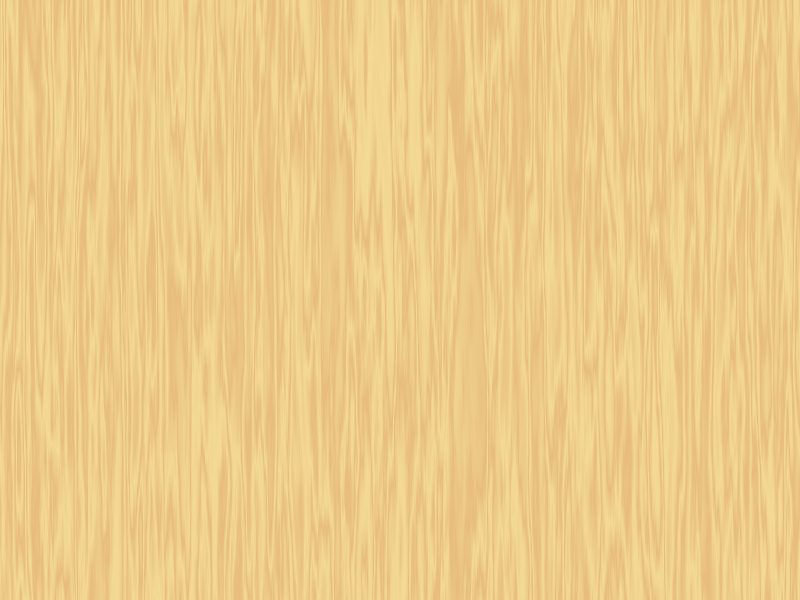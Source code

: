 // http://xahlee.org/3d/index.html

// POV-Ray transparency study

#include "textures.inc"
#include "colors.inc"
#include "woods.inc"
#include "stones.inc"
#include "metals.inc"
#include "skies.inc" 


global_settings {
  assumed_gamma 1.0
}


  light_source {
     <1500,1500,1500>
    color White
  }

camera {
  location <0,3,0>
  look_at  <0,0,0>
	//translate -.8
}

plane
{  <0,1,0> // normal vector
      , -3 // distance from origin
  pigment
  { wood color_map { [0 rgb <.9,.7,.3>][1 rgb <.8,.5,.2>] }
    turbulence .5
    scale <1, 1, 20>*.2
  }
  finish { specular 1 }

    normal
  { gradient x 1
    slope_map
    { [0 <0, 1>] // 0 height, strong slope up
      [.05 <1, 0>] // maximum height, horizontal
      [.95 <1, 0>] // maximum height, horizontal
      [1 <0, -1>] // 0 height, strong slope down
    }
  }
  //translate <0,0,10*clock>
  translate <10*clock,0,0>
}


